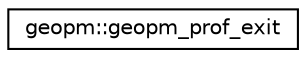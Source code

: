 digraph "Graphical Class Hierarchy"
{
  edge [fontname="Helvetica",fontsize="10",labelfontname="Helvetica",labelfontsize="10"];
  node [fontname="Helvetica",fontsize="10",shape=record];
  rankdir="LR";
  Node0 [label="geopm::geopm_prof_exit",height=0.2,width=0.4,color="black", fillcolor="white", style="filled",URL="$interfacegeopm_1_1geopm__prof__exit.html",tooltip="Fortran interface to geopm_prof_exit  C function. "];
}
